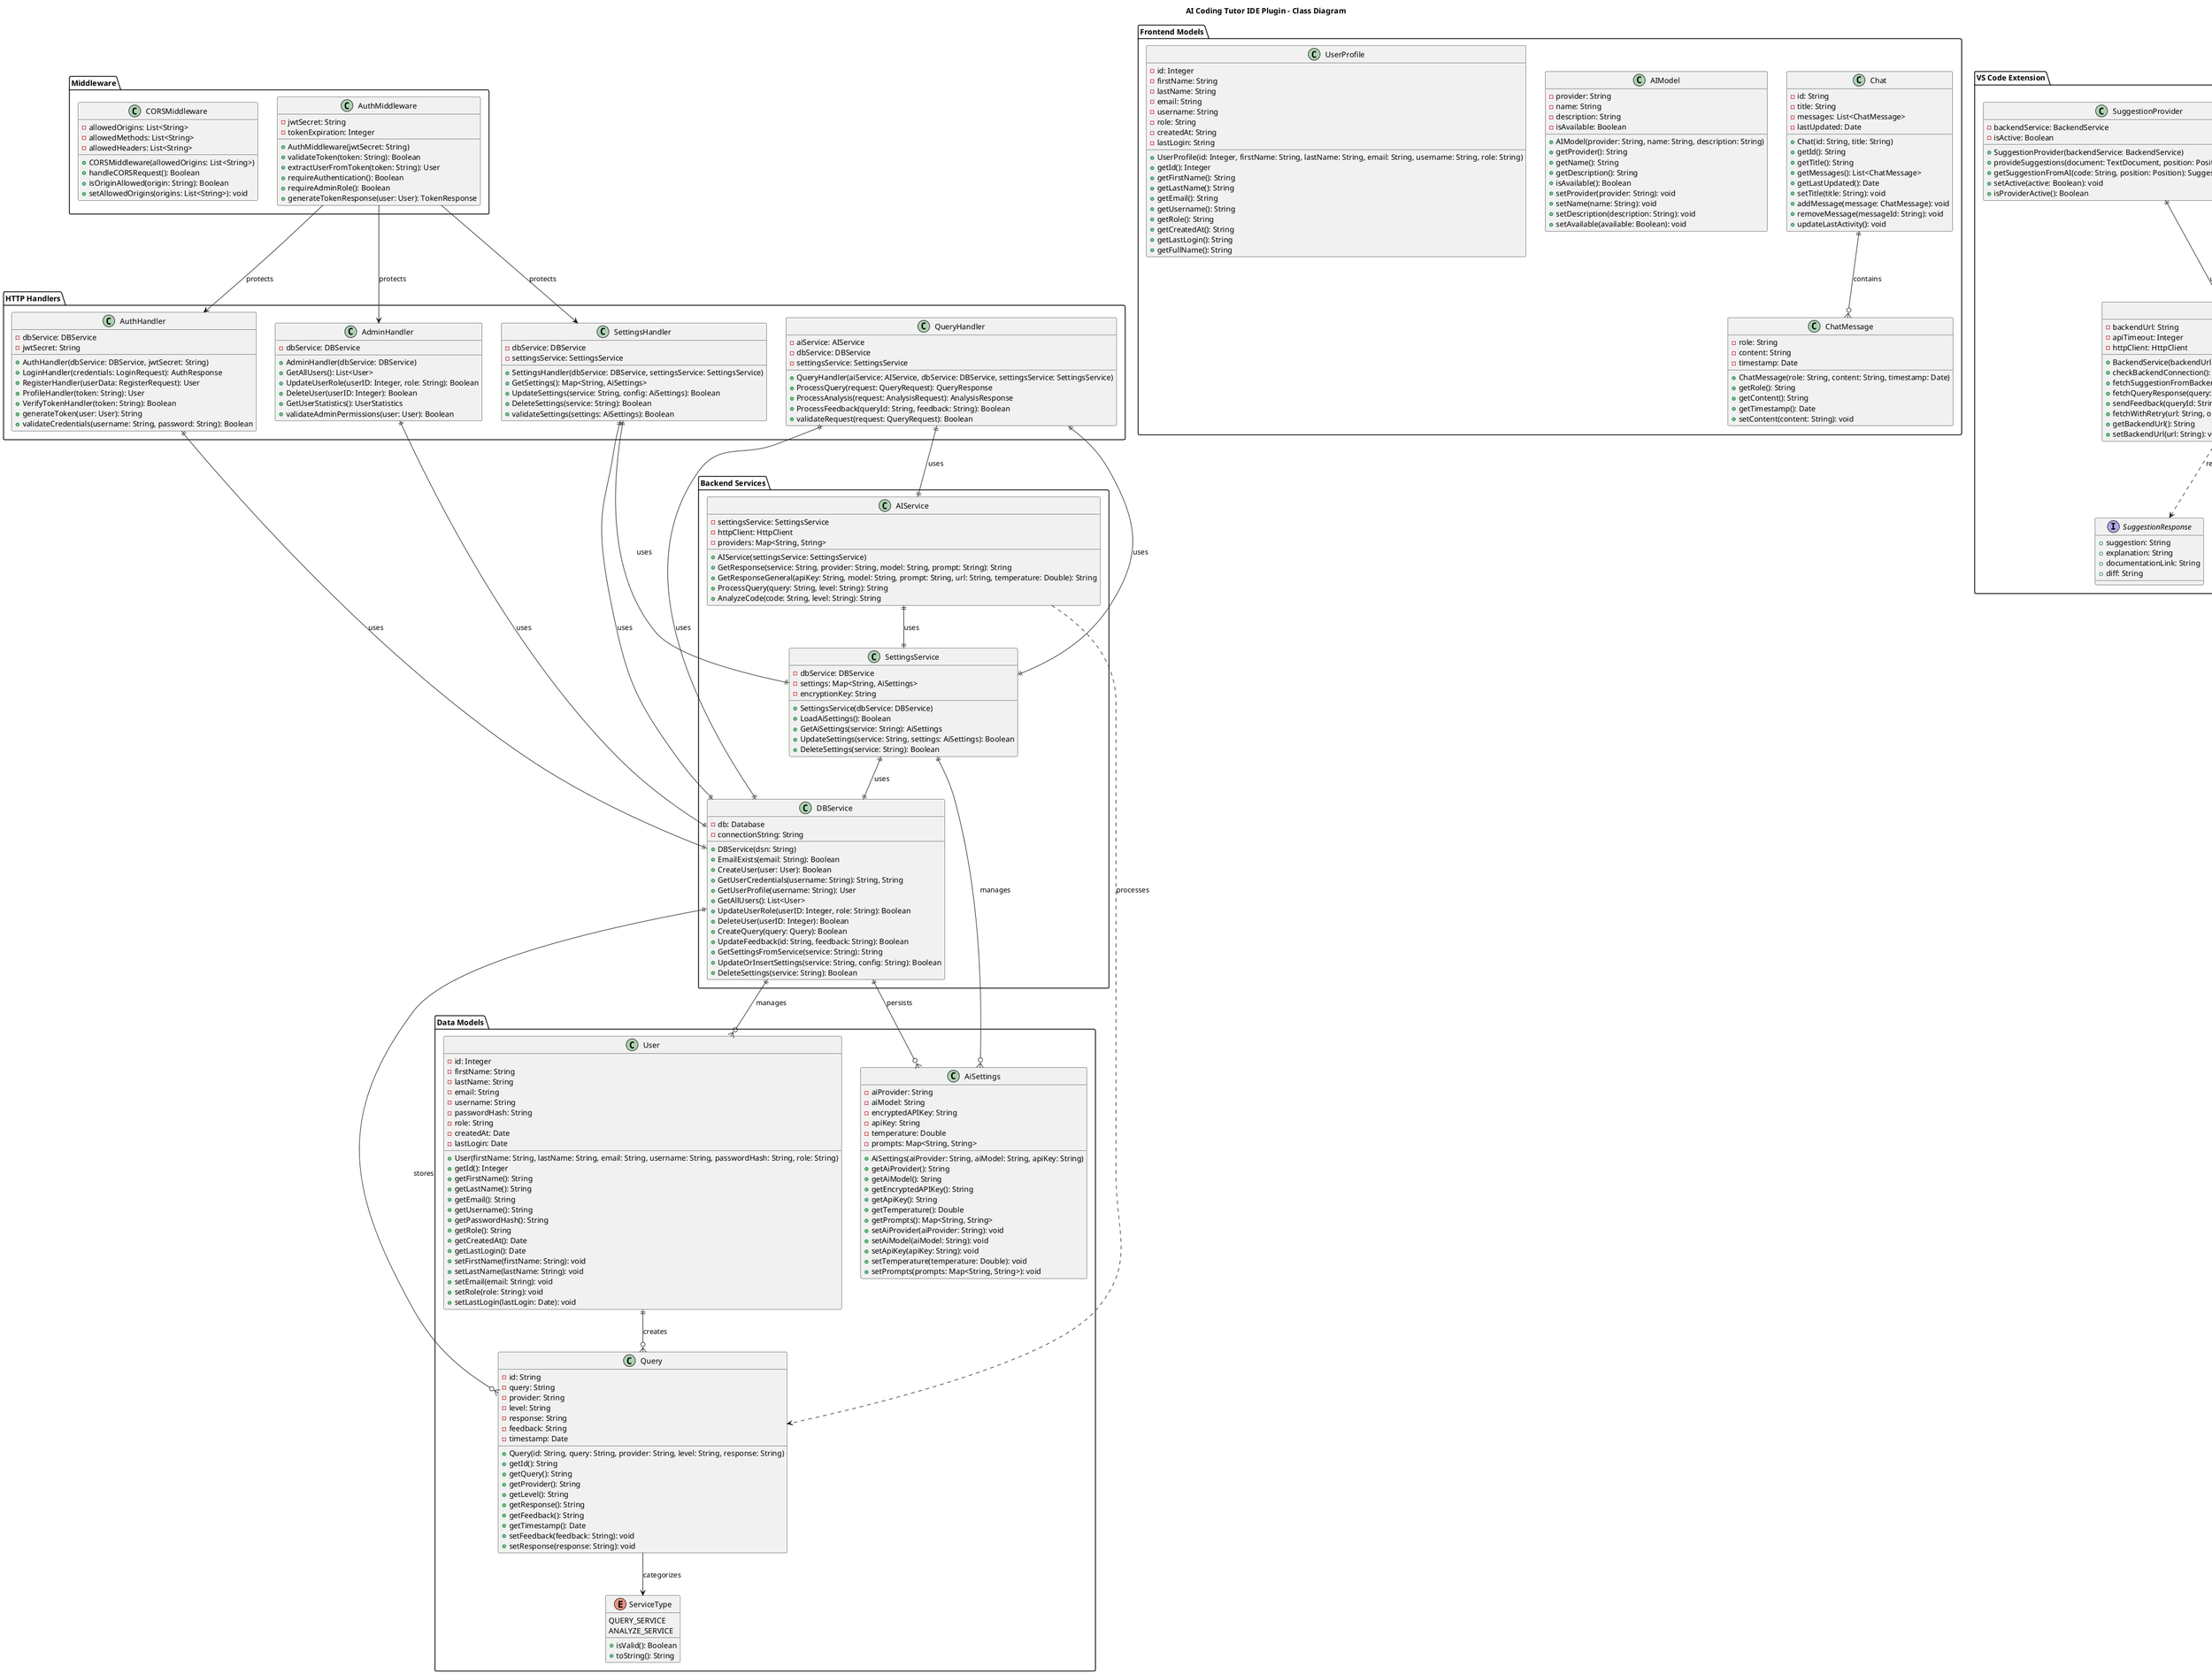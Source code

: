 @startuml 

title AI Coding Tutor IDE Plugin - Class Diagram

package "Backend Services" {
  class DBService {
    - db: Database
    - connectionString: String
    + DBService(dsn: String)
    + EmailExists(email: String): Boolean
    + CreateUser(user: User): Boolean
    + GetUserCredentials(username: String): String, String
    + GetUserProfile(username: String): User
    + GetAllUsers(): List<User>
    + UpdateUserRole(userID: Integer, role: String): Boolean
    + DeleteUser(userID: Integer): Boolean
    + CreateQuery(query: Query): Boolean
    + UpdateFeedback(id: String, feedback: String): Boolean
    + GetSettingsFromService(service: String): String
    + UpdateOrInsertSettings(service: String, config: String): Boolean
    + DeleteSettings(service: String): Boolean
  }

  class AIService {
    - settingsService: SettingsService
    - httpClient: HttpClient
    - providers: Map<String, String>
    + AIService(settingsService: SettingsService)
    + GetResponse(service: String, provider: String, model: String, prompt: String): String
    + GetResponseGeneral(apiKey: String, model: String, prompt: String, url: String, temperature: Double): String
    + ProcessQuery(query: String, level: String): String
    + AnalyzeCode(code: String, level: String): String
  }

  class SettingsService {
    - dbService: DBService
    - settings: Map<String, AiSettings>
    - encryptionKey: String
    + SettingsService(dbService: DBService)
    + LoadAiSettings(): Boolean
    + GetAiSettings(service: String): AiSettings
    + UpdateSettings(service: String, settings: AiSettings): Boolean
    + DeleteSettings(service: String): Boolean
  }
}

package "Data Models" {
  class User {
    - id: Integer
    - firstName: String
    - lastName: String
    - email: String
    - username: String
    - passwordHash: String
    - role: String
    - createdAt: Date
    - lastLogin: Date
    + User(firstName: String, lastName: String, email: String, username: String, passwordHash: String, role: String)
    + getId(): Integer
    + getFirstName(): String
    + getLastName(): String
    + getEmail(): String
    + getUsername(): String
    + getPasswordHash(): String
    + getRole(): String
    + getCreatedAt(): Date
    + getLastLogin(): Date
    + setFirstName(firstName: String): void
    + setLastName(lastName: String): void
    + setEmail(email: String): void
    + setRole(role: String): void
    + setLastLogin(lastLogin: Date): void
  }

  class Query {
    - id: String
    - query: String
    - provider: String
    - level: String
    - response: String
    - feedback: String
    - timestamp: Date
    + Query(id: String, query: String, provider: String, level: String, response: String)
    + getId(): String
    + getQuery(): String
    + getProvider(): String
    + getLevel(): String
    + getResponse(): String
    + getFeedback(): String
    + getTimestamp(): Date
    + setFeedback(feedback: String): void
    + setResponse(response: String): void
  }

  class AiSettings {
    - aiProvider: String
    - aiModel: String
    - encryptedAPIKey: String
    - apiKey: String
    - temperature: Double
    - prompts: Map<String, String>
    + AiSettings(aiProvider: String, aiModel: String, apiKey: String)
    + getAiProvider(): String
    + getAiModel(): String
    + getEncryptedAPIKey(): String
    + getApiKey(): String
    + getTemperature(): Double
    + getPrompts(): Map<String, String>
    + setAiProvider(aiProvider: String): void
    + setAiModel(aiModel: String): void
    + setApiKey(apiKey: String): void
    + setTemperature(temperature: Double): void
    + setPrompts(prompts: Map<String, String>): void
  }

  enum ServiceType {
    QUERY_SERVICE
    ANALYZE_SERVICE
    + isValid(): Boolean
    + toString(): String
  }
}

package "HTTP Handlers" {
  class AuthHandler {
    - dbService: DBService
    - jwtSecret: String
    + AuthHandler(dbService: DBService, jwtSecret: String)
    + LoginHandler(credentials: LoginRequest): AuthResponse
    + RegisterHandler(userData: RegisterRequest): User
    + ProfileHandler(token: String): User
    + VerifyTokenHandler(token: String): Boolean
    + generateToken(user: User): String
    + validateCredentials(username: String, password: String): Boolean
  }

  class QueryHandler {
    - aiService: AIService
    - dbService: DBService
    - settingsService: SettingsService
    + QueryHandler(aiService: AIService, dbService: DBService, settingsService: SettingsService)
    + ProcessQuery(request: QueryRequest): QueryResponse
    + ProcessAnalysis(request: AnalysisRequest): AnalysisResponse
    + ProcessFeedback(queryId: String, feedback: String): Boolean
    + validateRequest(request: QueryRequest): Boolean
  }

  class SettingsHandler {
    - dbService: DBService
    - settingsService: SettingsService
    + SettingsHandler(dbService: DBService, settingsService: SettingsService)
    + GetSettings(): Map<String, AiSettings>
    + UpdateSettings(service: String, config: AiSettings): Boolean
    + DeleteSettings(service: String): Boolean
    + validateSettings(settings: AiSettings): Boolean
  }

  class AdminHandler {
    - dbService: DBService
    + AdminHandler(dbService: DBService)
    + GetAllUsers(): List<User>
    + UpdateUserRole(userID: Integer, role: String): Boolean
    + DeleteUser(userID: Integer): Boolean
    + GetUserStatistics(): UserStatistics
    + validateAdminPermissions(user: User): Boolean
  }
}

package "Frontend Models" {
  class ChatMessage {
    - role: String
    - content: String
    - timestamp: Date
    + ChatMessage(role: String, content: String, timestamp: Date)
    + getRole(): String
    + getContent(): String
    + getTimestamp(): Date
    + setContent(content: String): void
  }

  class Chat {
    - id: String
    - title: String
    - messages: List<ChatMessage>
    - lastUpdated: Date
    + Chat(id: String, title: String)
    + getId(): String
    + getTitle(): String
    + getMessages(): List<ChatMessage>
    + getLastUpdated(): Date
    + setTitle(title: String): void
    + addMessage(message: ChatMessage): void
    + removeMessage(messageId: String): void
    + updateLastActivity(): void
  }

  class AIModel {
    - provider: String
    - name: String
    - description: String
    - isAvailable: Boolean
    + AIModel(provider: String, name: String, description: String)
    + getProvider(): String
    + getName(): String
    + getDescription(): String
    + isAvailable(): Boolean
    + setProvider(provider: String): void
    + setName(name: String): void
    + setDescription(description: String): void
    + setAvailable(available: Boolean): void
  }

  class UserProfile {
    - id: Integer
    - firstName: String
    - lastName: String
    - email: String
    - username: String
    - role: String
    - createdAt: String
    - lastLogin: String
    + UserProfile(id: Integer, firstName: String, lastName: String, email: String, username: String, role: String)
    + getId(): Integer
    + getFirstName(): String
    + getLastName(): String
    + getEmail(): String
    + getUsername(): String
    + getRole(): String
    + getCreatedAt(): String
    + getLastLogin(): String
    + getFullName(): String
  }
}

package "VS Code Extension" {
  class BackendService {
    - backendUrl: String
    - apiTimeout: Integer
    - httpClient: HttpClient
    + BackendService(backendUrl: String)
    + checkBackendConnection(): Boolean
    + fetchSuggestionFromBackend(code: String, proficiency: String): SuggestionResponse
    + fetchQueryResponse(query: String, level: String): QueryResponse
    + sendFeedback(queryId: String, feedback: String): Boolean
    + fetchWithRetry(url: String, options: Object, retries: Integer): Object
    + getBackendUrl(): String
    + setBackendUrl(url: String): void
  }

  class ChatViewProvider {
    - webview: WebviewView
    - messages: List<ChatMessage>
    - extensionUri: String
    + ChatViewProvider(extensionUri: String)
    + resolveWebviewView(webviewView: WebviewView): void
    + sendQuestion(question: String): void
    + displayResponse(response: String): void
    + updateMessages(messages: List<ChatMessage>): void
    + getHtmlForWebview(): String
  }

  class SuggestionProvider {
    - backendService: BackendService
    - isActive: Boolean
    + SuggestionProvider(backendService: BackendService)
    + provideSuggestions(document: TextDocument, position: Position): List<Suggestion>
    + getSuggestionFromAI(code: String, position: Position): Suggestion
    + setActive(active: Boolean): void
    + isProviderActive(): Boolean
  }

  interface SuggestionResponse {
    + suggestion: String
    + explanation: String
    + documentationLink: String
    + diff: String
  }

  interface QueryResponse {
    + id: String
    + response: String
  }

  interface AnalysisResponse {
    + suggestions: List<AnalysisSuggestion>
  }
}

package "Middleware" {
  class AuthMiddleware {
    - jwtSecret: String
    - tokenExpiration: Integer
    + AuthMiddleware(jwtSecret: String)
    + validateToken(token: String): Boolean
    + extractUserFromToken(token: String): User
    + requireAuthentication(): Boolean
    + requireAdminRole(): Boolean
    + generateTokenResponse(user: User): TokenResponse
  }

  class CORSMiddleware {
    - allowedOrigins: List<String>
    - allowedMethods: List<String>
    - allowedHeaders: List<String>
    + CORSMiddleware(allowedOrigins: List<String>)
    + handleCORSRequest(): Boolean
    + isOriginAllowed(origin: String): Boolean
    + setAllowedOrigins(origins: List<String>): void
  }
}

' Relationships between classes
DBService ||--o{ User : manages
DBService ||--o{ Query : stores
DBService ||--o{ AiSettings : persists

SettingsService ||--|| DBService : uses
SettingsService ||--o{ AiSettings : manages

AIService ||--|| SettingsService : uses
AIService ..> Query : processes

AuthHandler ||--|| DBService : uses
QueryHandler ||--|| AIService : uses
QueryHandler ||--|| DBService : uses
QueryHandler ||--|| SettingsService : uses
SettingsHandler ||--|| DBService : uses
SettingsHandler ||--|| SettingsService : uses
AdminHandler ||--|| DBService : uses

Chat ||--o{ ChatMessage : contains
User ||--o{ Query : creates

BackendService ..> QueryResponse : returns
BackendService ..> SuggestionResponse : returns
BackendService ..> AnalysisResponse : returns

ChatViewProvider ||--|| BackendService : uses
SuggestionProvider ||--|| BackendService : uses

AuthMiddleware --> AuthHandler : protects
AuthMiddleware --> AdminHandler : protects
AuthMiddleware --> SettingsHandler : protects

Query --> ServiceType : categorizes

@enduml
    + GetResponseGeneral(apiKey: string, model: string, prompt: string, url: string, temperature: float64): string, error
  }

  class SettingsService {
    - dbService: DBService
    - settings: map[string]AiSettings
    + NewSettingsService(dbService: DBService): SettingsService
    + LoadAiSettings(): error
    + GetAiSettings(service: string): AiSettings, error
  }
}

package "Data Models" {
  class User {
    + ID: int
    + FirstName: string
    + LastName: string
    + Email: string
    + Username: string
    + PasswordHash: string
    + Role: string
    + CreatedAt: time.Time
    + LastLogin: time.Time
  }

  class Query {
    + ID: string
    + Query: string
    + Provider: string
    + Level: string
    + Response: string
    + Feedback: *string
  }

  class AiSettings {
    + AIProvider: string
    + AIModel: string
    + EncryptedAPIKey: string
    + APIKey: string
    + Temperature: *float64
    + Prompts: map[string]string
  }
}

package "HTTP Handlers" {
  class AuthHandler {
    + LoginHandler(dbService: DBService): gin.HandlerFunc
    + RegisterHandler(dbService: DBService): gin.HandlerFunc
    + ProfileHandler(dbService: DBService): gin.HandlerFunc
    + VerifyTokenHandler(): gin.HandlerFunc
  }

  class QueryHandler {
    + QueryHandler(aiService: AIService, dbService: DBService, settingsService: SettingsService): gin.HandlerFunc
  }

  class AnalyzeHandler {
    + AnalyzeHandler(aiService: AIService, dbService: DBService, settingsService: SettingsService): gin.HandlerFunc
  }

  class AdminHandler {
    + GetAllUsersHandler(dbService: DBService): gin.HandlerFunc
    + UpdateUserRoleHandler(dbService: DBService): gin.HandlerFunc
    + DeleteUserHandler(dbService: DBService): gin.HandlerFunc
  }

  class SettingsHandler {
    + GetSettingsHandler(dbService: DBService, settingsService: SettingsService): gin.HandlerFunc
    + UpdateSettingsHandler(dbService: DBService, settingsService: SettingsService): gin.HandlerFunc
    + DeleteSettingsHandler(dbService: DBService, settingsService: SettingsService): gin.HandlerFunc
  }
}

package "Frontend Models" {
  class Message {
    + role: 'user' | 'assistant'
    + content: string
    + timestamp: Date
  }

  class Chat {
    + id: string
    + title: string
    + messages: Message[]
    + lastUpdated: Date
  }

  class AIModel {
    + provider: string
    + name: string
    + description: string
  }

  class AdminAIModel {
    + service: string
    + config: AIModelConfig
  }

  class AIModelConfig {
    + ai_provider: string
    + ai_model: string
    + encrypted_api_key: string
    + api_key: string
    + temperature: number
    + prompts: Record<string,string>
  }
}

package "Middleware" {
  class AuthMiddleware {
    + AuthMiddleware(): gin.HandlerFunc
  }

  class AdminMiddleware {
    + AdminMiddleware(dbService: interface{}): gin.HandlerFunc
  }
}

' Relationships
DBService ||--o{ User : manages
DBService ||--o{ Query : stores
DBService ||--o{ AiSettings : configures

SettingsService --> DBService : uses
AIService --> SettingsService : uses

AuthHandler --> DBService : uses
QueryHandler --> AIService : uses
QueryHandler --> DBService : uses
QueryHandler --> SettingsService : uses
AnalyzeHandler --> AIService : uses
AnalyzeHandler --> DBService : uses
AnalyzeHandler --> SettingsService : uses
AdminHandler --> DBService : uses
SettingsHandler --> DBService : uses
SettingsHandler --> SettingsService : uses

Chat ||--o{ Message : contains
AdminAIModel ||--|| AIModelConfig : has

AuthMiddleware --> AuthHandler : protects
AdminMiddleware --> AdminHandler : protects
AdminMiddleware --> SettingsHandler : protects

@enduml
